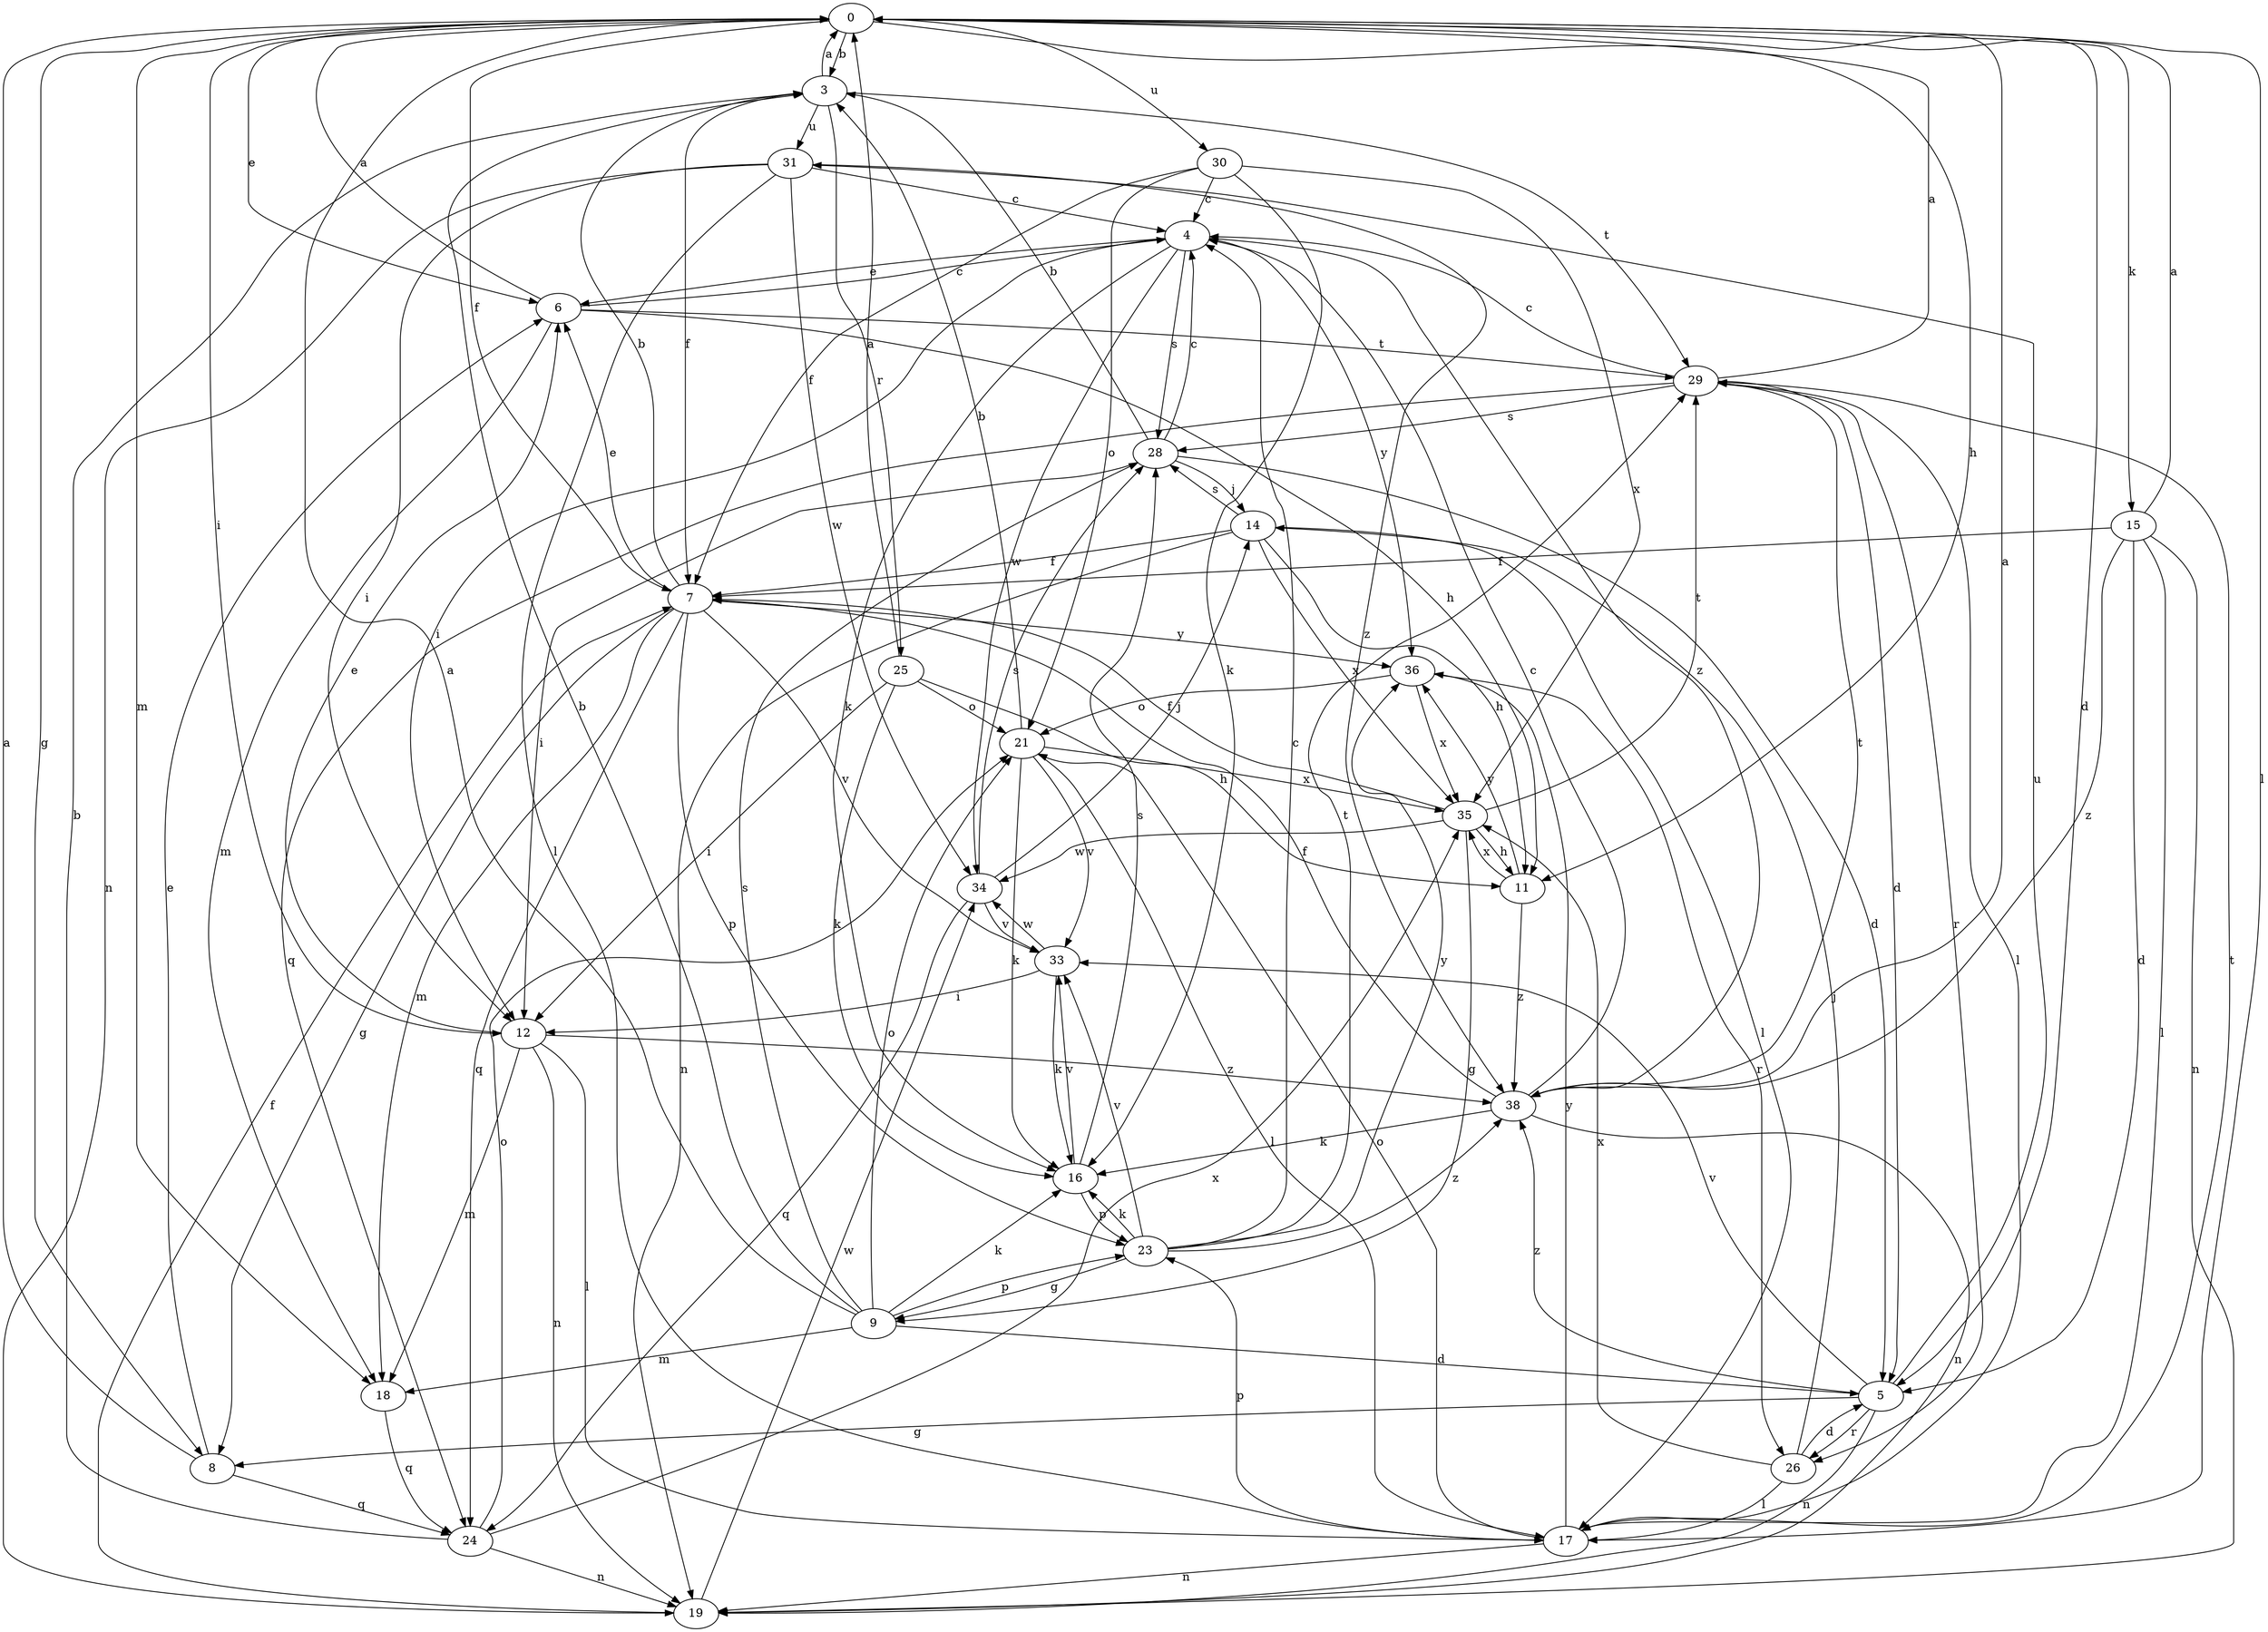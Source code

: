 strict digraph  {
0;
3;
4;
5;
6;
7;
8;
9;
11;
12;
14;
15;
16;
17;
18;
19;
21;
23;
24;
25;
26;
28;
29;
30;
31;
33;
34;
35;
36;
38;
0 -> 3  [label=b];
0 -> 5  [label=d];
0 -> 6  [label=e];
0 -> 7  [label=f];
0 -> 8  [label=g];
0 -> 11  [label=h];
0 -> 12  [label=i];
0 -> 15  [label=k];
0 -> 17  [label=l];
0 -> 18  [label=m];
0 -> 30  [label=u];
3 -> 0  [label=a];
3 -> 7  [label=f];
3 -> 25  [label=r];
3 -> 29  [label=t];
3 -> 31  [label=u];
4 -> 6  [label=e];
4 -> 12  [label=i];
4 -> 16  [label=k];
4 -> 28  [label=s];
4 -> 34  [label=w];
4 -> 36  [label=y];
4 -> 38  [label=z];
5 -> 8  [label=g];
5 -> 19  [label=n];
5 -> 26  [label=r];
5 -> 31  [label=u];
5 -> 33  [label=v];
5 -> 38  [label=z];
6 -> 0  [label=a];
6 -> 4  [label=c];
6 -> 11  [label=h];
6 -> 18  [label=m];
6 -> 29  [label=t];
7 -> 3  [label=b];
7 -> 6  [label=e];
7 -> 8  [label=g];
7 -> 18  [label=m];
7 -> 23  [label=p];
7 -> 24  [label=q];
7 -> 33  [label=v];
7 -> 36  [label=y];
8 -> 0  [label=a];
8 -> 6  [label=e];
8 -> 24  [label=q];
9 -> 0  [label=a];
9 -> 3  [label=b];
9 -> 5  [label=d];
9 -> 16  [label=k];
9 -> 18  [label=m];
9 -> 21  [label=o];
9 -> 23  [label=p];
9 -> 28  [label=s];
11 -> 35  [label=x];
11 -> 36  [label=y];
11 -> 38  [label=z];
12 -> 6  [label=e];
12 -> 17  [label=l];
12 -> 18  [label=m];
12 -> 19  [label=n];
12 -> 38  [label=z];
14 -> 7  [label=f];
14 -> 11  [label=h];
14 -> 17  [label=l];
14 -> 19  [label=n];
14 -> 28  [label=s];
14 -> 35  [label=x];
15 -> 0  [label=a];
15 -> 5  [label=d];
15 -> 7  [label=f];
15 -> 17  [label=l];
15 -> 19  [label=n];
15 -> 38  [label=z];
16 -> 23  [label=p];
16 -> 28  [label=s];
16 -> 33  [label=v];
17 -> 19  [label=n];
17 -> 21  [label=o];
17 -> 23  [label=p];
17 -> 29  [label=t];
17 -> 36  [label=y];
18 -> 24  [label=q];
19 -> 7  [label=f];
19 -> 34  [label=w];
21 -> 3  [label=b];
21 -> 16  [label=k];
21 -> 17  [label=l];
21 -> 33  [label=v];
21 -> 35  [label=x];
23 -> 4  [label=c];
23 -> 9  [label=g];
23 -> 16  [label=k];
23 -> 29  [label=t];
23 -> 33  [label=v];
23 -> 36  [label=y];
23 -> 38  [label=z];
24 -> 3  [label=b];
24 -> 19  [label=n];
24 -> 21  [label=o];
24 -> 35  [label=x];
25 -> 0  [label=a];
25 -> 11  [label=h];
25 -> 12  [label=i];
25 -> 16  [label=k];
25 -> 21  [label=o];
26 -> 5  [label=d];
26 -> 14  [label=j];
26 -> 17  [label=l];
26 -> 35  [label=x];
28 -> 3  [label=b];
28 -> 4  [label=c];
28 -> 5  [label=d];
28 -> 12  [label=i];
28 -> 14  [label=j];
29 -> 0  [label=a];
29 -> 4  [label=c];
29 -> 5  [label=d];
29 -> 17  [label=l];
29 -> 24  [label=q];
29 -> 26  [label=r];
29 -> 28  [label=s];
30 -> 4  [label=c];
30 -> 7  [label=f];
30 -> 16  [label=k];
30 -> 21  [label=o];
30 -> 35  [label=x];
31 -> 4  [label=c];
31 -> 12  [label=i];
31 -> 17  [label=l];
31 -> 19  [label=n];
31 -> 34  [label=w];
31 -> 38  [label=z];
33 -> 12  [label=i];
33 -> 16  [label=k];
33 -> 34  [label=w];
34 -> 14  [label=j];
34 -> 24  [label=q];
34 -> 28  [label=s];
34 -> 33  [label=v];
35 -> 7  [label=f];
35 -> 9  [label=g];
35 -> 11  [label=h];
35 -> 29  [label=t];
35 -> 34  [label=w];
36 -> 21  [label=o];
36 -> 26  [label=r];
36 -> 35  [label=x];
38 -> 0  [label=a];
38 -> 4  [label=c];
38 -> 7  [label=f];
38 -> 16  [label=k];
38 -> 19  [label=n];
38 -> 29  [label=t];
}
